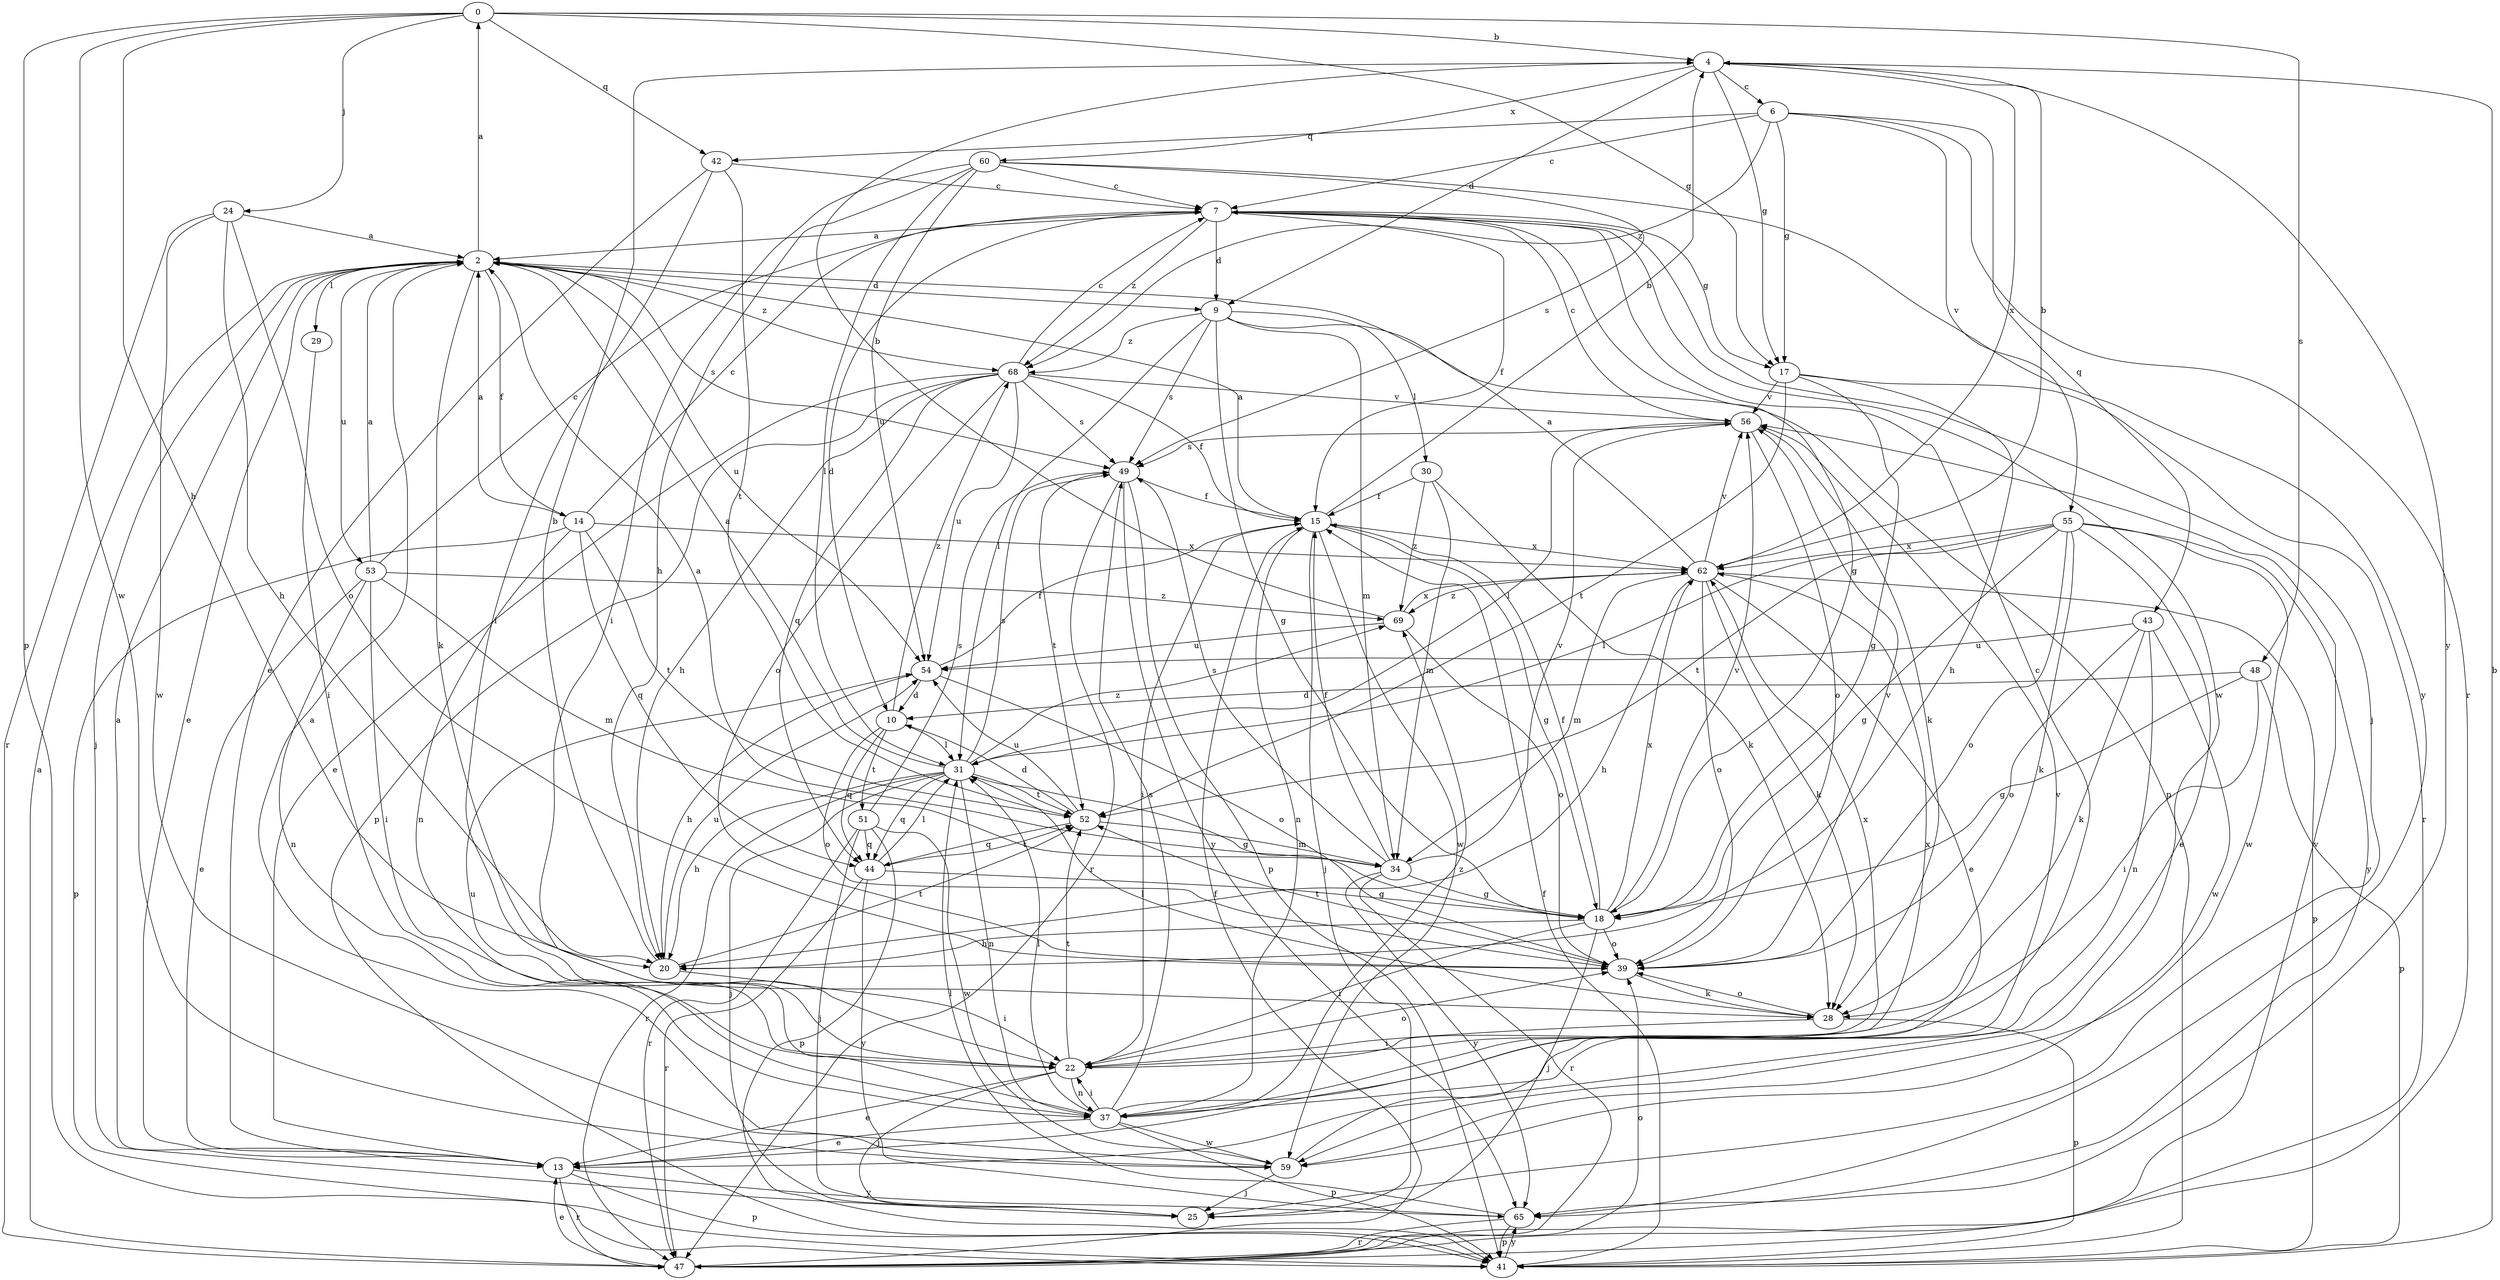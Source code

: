 strict digraph  {
0;
2;
4;
6;
7;
9;
10;
13;
14;
15;
17;
18;
20;
22;
24;
25;
28;
29;
30;
31;
34;
37;
39;
41;
42;
43;
44;
47;
48;
49;
51;
52;
53;
54;
55;
56;
59;
60;
62;
65;
68;
69;
0 -> 4  [label=b];
0 -> 17  [label=g];
0 -> 20  [label=h];
0 -> 24  [label=j];
0 -> 41  [label=p];
0 -> 42  [label=q];
0 -> 48  [label=s];
0 -> 59  [label=w];
2 -> 0  [label=a];
2 -> 9  [label=d];
2 -> 13  [label=e];
2 -> 14  [label=f];
2 -> 25  [label=j];
2 -> 28  [label=k];
2 -> 29  [label=l];
2 -> 49  [label=s];
2 -> 53  [label=u];
2 -> 54  [label=u];
2 -> 68  [label=z];
4 -> 6  [label=c];
4 -> 9  [label=d];
4 -> 17  [label=g];
4 -> 60  [label=x];
4 -> 62  [label=x];
4 -> 65  [label=y];
6 -> 7  [label=c];
6 -> 17  [label=g];
6 -> 42  [label=q];
6 -> 43  [label=q];
6 -> 47  [label=r];
6 -> 55  [label=v];
6 -> 68  [label=z];
7 -> 2  [label=a];
7 -> 9  [label=d];
7 -> 10  [label=d];
7 -> 15  [label=f];
7 -> 17  [label=g];
7 -> 18  [label=g];
7 -> 25  [label=j];
7 -> 59  [label=w];
7 -> 68  [label=z];
9 -> 18  [label=g];
9 -> 30  [label=l];
9 -> 31  [label=l];
9 -> 34  [label=m];
9 -> 41  [label=p];
9 -> 49  [label=s];
9 -> 68  [label=z];
10 -> 31  [label=l];
10 -> 39  [label=o];
10 -> 44  [label=q];
10 -> 51  [label=t];
10 -> 68  [label=z];
13 -> 2  [label=a];
13 -> 41  [label=p];
13 -> 47  [label=r];
13 -> 65  [label=y];
14 -> 2  [label=a];
14 -> 7  [label=c];
14 -> 37  [label=n];
14 -> 41  [label=p];
14 -> 44  [label=q];
14 -> 52  [label=t];
14 -> 62  [label=x];
15 -> 2  [label=a];
15 -> 4  [label=b];
15 -> 18  [label=g];
15 -> 22  [label=i];
15 -> 25  [label=j];
15 -> 37  [label=n];
15 -> 59  [label=w];
15 -> 62  [label=x];
17 -> 18  [label=g];
17 -> 20  [label=h];
17 -> 47  [label=r];
17 -> 52  [label=t];
17 -> 56  [label=v];
18 -> 15  [label=f];
18 -> 20  [label=h];
18 -> 22  [label=i];
18 -> 25  [label=j];
18 -> 39  [label=o];
18 -> 56  [label=v];
18 -> 62  [label=x];
20 -> 4  [label=b];
20 -> 22  [label=i];
20 -> 52  [label=t];
20 -> 54  [label=u];
22 -> 13  [label=e];
22 -> 25  [label=j];
22 -> 37  [label=n];
22 -> 39  [label=o];
22 -> 52  [label=t];
22 -> 62  [label=x];
24 -> 2  [label=a];
24 -> 20  [label=h];
24 -> 39  [label=o];
24 -> 47  [label=r];
24 -> 59  [label=w];
28 -> 22  [label=i];
28 -> 31  [label=l];
28 -> 39  [label=o];
28 -> 41  [label=p];
29 -> 22  [label=i];
30 -> 15  [label=f];
30 -> 28  [label=k];
30 -> 34  [label=m];
30 -> 69  [label=z];
31 -> 2  [label=a];
31 -> 18  [label=g];
31 -> 20  [label=h];
31 -> 25  [label=j];
31 -> 37  [label=n];
31 -> 44  [label=q];
31 -> 47  [label=r];
31 -> 49  [label=s];
31 -> 52  [label=t];
31 -> 69  [label=z];
34 -> 2  [label=a];
34 -> 15  [label=f];
34 -> 18  [label=g];
34 -> 47  [label=r];
34 -> 49  [label=s];
34 -> 56  [label=v];
34 -> 65  [label=y];
37 -> 7  [label=c];
37 -> 13  [label=e];
37 -> 22  [label=i];
37 -> 31  [label=l];
37 -> 41  [label=p];
37 -> 49  [label=s];
37 -> 54  [label=u];
37 -> 59  [label=w];
37 -> 62  [label=x];
37 -> 69  [label=z];
39 -> 28  [label=k];
39 -> 52  [label=t];
39 -> 56  [label=v];
41 -> 4  [label=b];
41 -> 15  [label=f];
41 -> 65  [label=y];
42 -> 7  [label=c];
42 -> 13  [label=e];
42 -> 22  [label=i];
42 -> 52  [label=t];
43 -> 28  [label=k];
43 -> 37  [label=n];
43 -> 39  [label=o];
43 -> 54  [label=u];
43 -> 59  [label=w];
44 -> 18  [label=g];
44 -> 31  [label=l];
44 -> 47  [label=r];
44 -> 52  [label=t];
44 -> 65  [label=y];
47 -> 2  [label=a];
47 -> 13  [label=e];
47 -> 15  [label=f];
47 -> 39  [label=o];
47 -> 56  [label=v];
48 -> 10  [label=d];
48 -> 18  [label=g];
48 -> 22  [label=i];
48 -> 41  [label=p];
49 -> 15  [label=f];
49 -> 41  [label=p];
49 -> 47  [label=r];
49 -> 52  [label=t];
49 -> 65  [label=y];
51 -> 25  [label=j];
51 -> 41  [label=p];
51 -> 44  [label=q];
51 -> 47  [label=r];
51 -> 49  [label=s];
51 -> 59  [label=w];
52 -> 10  [label=d];
52 -> 34  [label=m];
52 -> 44  [label=q];
52 -> 54  [label=u];
53 -> 2  [label=a];
53 -> 7  [label=c];
53 -> 13  [label=e];
53 -> 22  [label=i];
53 -> 34  [label=m];
53 -> 37  [label=n];
53 -> 69  [label=z];
54 -> 10  [label=d];
54 -> 15  [label=f];
54 -> 20  [label=h];
54 -> 39  [label=o];
55 -> 13  [label=e];
55 -> 18  [label=g];
55 -> 28  [label=k];
55 -> 31  [label=l];
55 -> 39  [label=o];
55 -> 52  [label=t];
55 -> 59  [label=w];
55 -> 62  [label=x];
55 -> 65  [label=y];
56 -> 7  [label=c];
56 -> 28  [label=k];
56 -> 31  [label=l];
56 -> 39  [label=o];
56 -> 49  [label=s];
59 -> 2  [label=a];
59 -> 25  [label=j];
59 -> 56  [label=v];
60 -> 7  [label=c];
60 -> 20  [label=h];
60 -> 22  [label=i];
60 -> 31  [label=l];
60 -> 49  [label=s];
60 -> 54  [label=u];
60 -> 65  [label=y];
62 -> 2  [label=a];
62 -> 4  [label=b];
62 -> 13  [label=e];
62 -> 20  [label=h];
62 -> 28  [label=k];
62 -> 34  [label=m];
62 -> 39  [label=o];
62 -> 41  [label=p];
62 -> 56  [label=v];
62 -> 69  [label=z];
65 -> 31  [label=l];
65 -> 41  [label=p];
65 -> 47  [label=r];
68 -> 7  [label=c];
68 -> 13  [label=e];
68 -> 15  [label=f];
68 -> 20  [label=h];
68 -> 39  [label=o];
68 -> 41  [label=p];
68 -> 44  [label=q];
68 -> 49  [label=s];
68 -> 54  [label=u];
68 -> 56  [label=v];
69 -> 4  [label=b];
69 -> 39  [label=o];
69 -> 54  [label=u];
69 -> 62  [label=x];
}
